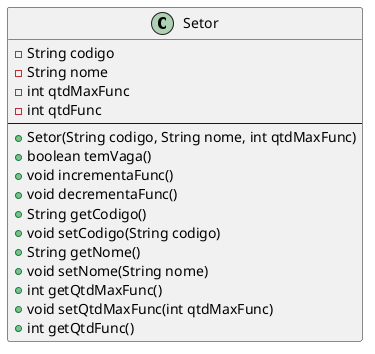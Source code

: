 @startuml
class Setor {
    - String codigo
    - String nome
    - int qtdMaxFunc
    - int qtdFunc
    --
    + Setor(String codigo, String nome, int qtdMaxFunc)
    + boolean temVaga()
    + void incrementaFunc()
    + void decrementaFunc()
    + String getCodigo()
    + void setCodigo(String codigo)
    + String getNome()
    + void setNome(String nome)
    + int getQtdMaxFunc()
    + void setQtdMaxFunc(int qtdMaxFunc)
    + int getQtdFunc()
}
@enduml